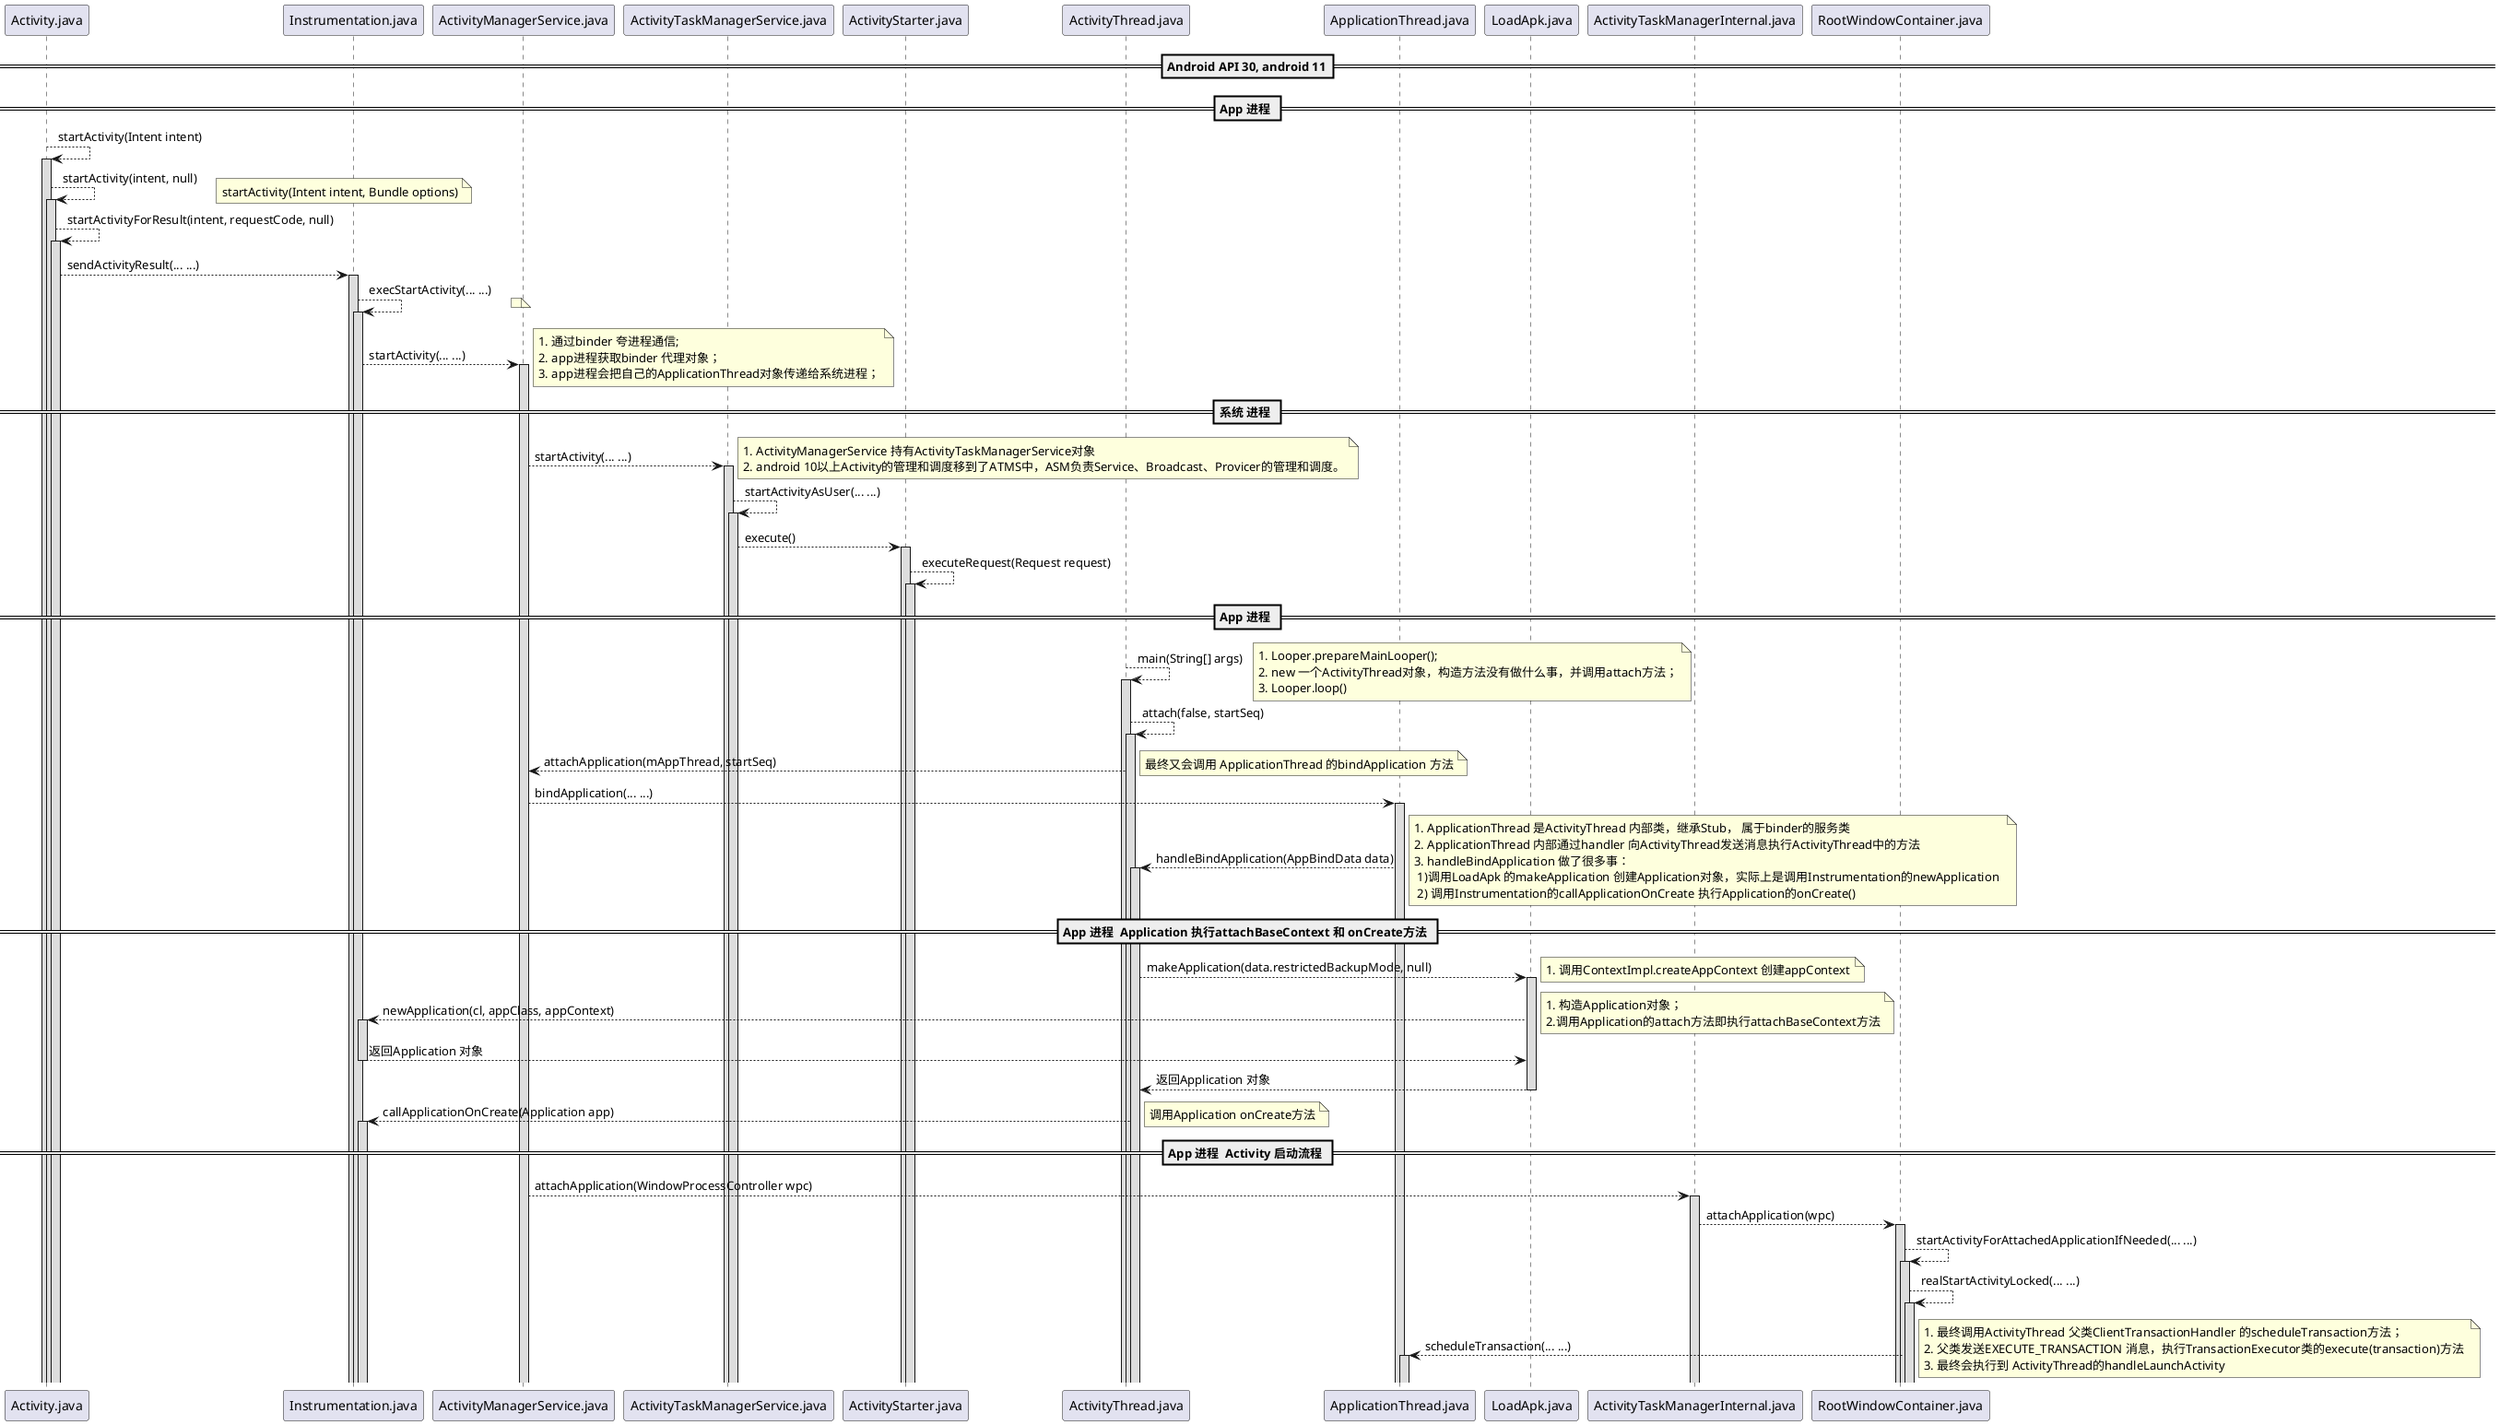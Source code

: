 @startuml Activity 启动
== Android API 30, android 11==
== App 进程 ==
Activity.java --> Activity.java:startActivity(Intent intent)
activate Activity.java #dddddd
Activity.java --> Activity.java:startActivity(intent, null)
activate Activity.java #dddddd
note right: startActivity(Intent intent, Bundle options)
Activity.java --> Activity.java:startActivityForResult(intent, requestCode, null)
activate Activity.java #dddddd
Activity.java --> Instrumentation.java:sendActivityResult(... ...)
activate Instrumentation.java #dddddd
Instrumentation.java --> Instrumentation.java:execStartActivity(... ...)
activate Instrumentation.java #dddddd
note right: 
Instrumentation.java --> ActivityManagerService.java:startActivity(... ...)
activate ActivityManagerService.java #dddddd
note right: 1. 通过binder 夸进程通信; \n2. app进程获取binder 代理对象；\n3. app进程会把自己的ApplicationThread对象传递给系统进程；
== 系统 进程 ==
ActivityManagerService.java --> ActivityTaskManagerService.java:startActivity(... ...)
activate ActivityTaskManagerService.java #dddddd
note right: 1. ActivityManagerService 持有ActivityTaskManagerService对象 \n2. android 10以上Activity的管理和调度移到了ATMS中，ASM负责Service、Broadcast、Provicer的管理和调度。
ActivityTaskManagerService.java --> ActivityTaskManagerService.java:startActivityAsUser(... ...)
activate ActivityTaskManagerService.java #dddddd
ActivityTaskManagerService.java --> ActivityStarter.java:execute()
activate ActivityStarter.java #dddddd
ActivityStarter.java --> ActivityStarter.java:executeRequest(Request request)
activate ActivityStarter.java #dddddd

== App 进程 ==
ActivityThread.java --> ActivityThread.java:main(String[] args)
activate ActivityThread.java #dddddd
note right: 1. Looper.prepareMainLooper(); \n2. new 一个ActivityThread对象，构造方法没有做什么事，并调用attach方法；\n3. Looper.loop()

ActivityThread.java --> ActivityThread.java:attach(false, startSeq)
activate ActivityThread.java #dddddd
ActivityThread.java --> ActivityManagerService.java:attachApplication(mAppThread, startSeq)
note right: 最终又会调用 ApplicationThread 的bindApplication 方法

ActivityManagerService.java --> ApplicationThread.java:bindApplication(... ...)
activate ApplicationThread.java #dddddd
ApplicationThread.java --> ActivityThread.java:handleBindApplication(AppBindData data)
activate ActivityThread.java #dddddd
note right: 1. ApplicationThread 是ActivityThread 内部类，继承Stub， 属于binder的服务类 \n2. ApplicationThread 内部通过handler 向ActivityThread发送消息执行ActivityThread中的方法\n3. handleBindApplication 做了很多事：\n 1)调用LoadApk 的makeApplication 创建Application对象，实际上是调用Instrumentation的newApplication \n 2) 调用Instrumentation的callApplicationOnCreate 执行Application的onCreate()  

== App 进程  Application 执行attachBaseContext 和 onCreate方法 ==
ActivityThread.java --> LoadApk.java:makeApplication(data.restrictedBackupMode, null)
activate LoadApk.java #dddddd
note right: 1. 调用ContextImpl.createAppContext 创建appContext
LoadApk.java --> Instrumentation.java:newApplication(cl, appClass, appContext)
activate Instrumentation.java #dddddd
note right: 1. 构造Application对象；\n2.调用Application的attach方法即执行attachBaseContext方法
return 返回Application 对象
return 返回Application 对象

ActivityThread.java --> Instrumentation.java:callApplicationOnCreate(Application app)
activate Instrumentation.java #dddddd
note right: 调用Application onCreate方法

== App 进程  Activity 启动流程 ==
ActivityManagerService.java --> ActivityTaskManagerInternal.java:attachApplication(WindowProcessController wpc)
activate ActivityTaskManagerInternal.java #dddddd

ActivityTaskManagerInternal.java --> RootWindowContainer.java:attachApplication(wpc)
activate RootWindowContainer.java #dddddd
RootWindowContainer.java --> RootWindowContainer.java:startActivityForAttachedApplicationIfNeeded(... ...)
activate RootWindowContainer.java #dddddd
RootWindowContainer.java --> RootWindowContainer.java:realStartActivityLocked(... ...)
activate RootWindowContainer.java #dddddd

RootWindowContainer.java --> ApplicationThread.java:scheduleTransaction(... ...)
activate ApplicationThread.java #dddddd
note right: 1. 最终调用ActivityThread 父类ClientTransactionHandler 的scheduleTransaction方法； \n2. 父类发送EXECUTE_TRANSACTION 消息，执行TransactionExecutor类的execute(transaction)方法 \n3. 最终会执行到 ActivityThread的handleLaunchActivity



@enduml
